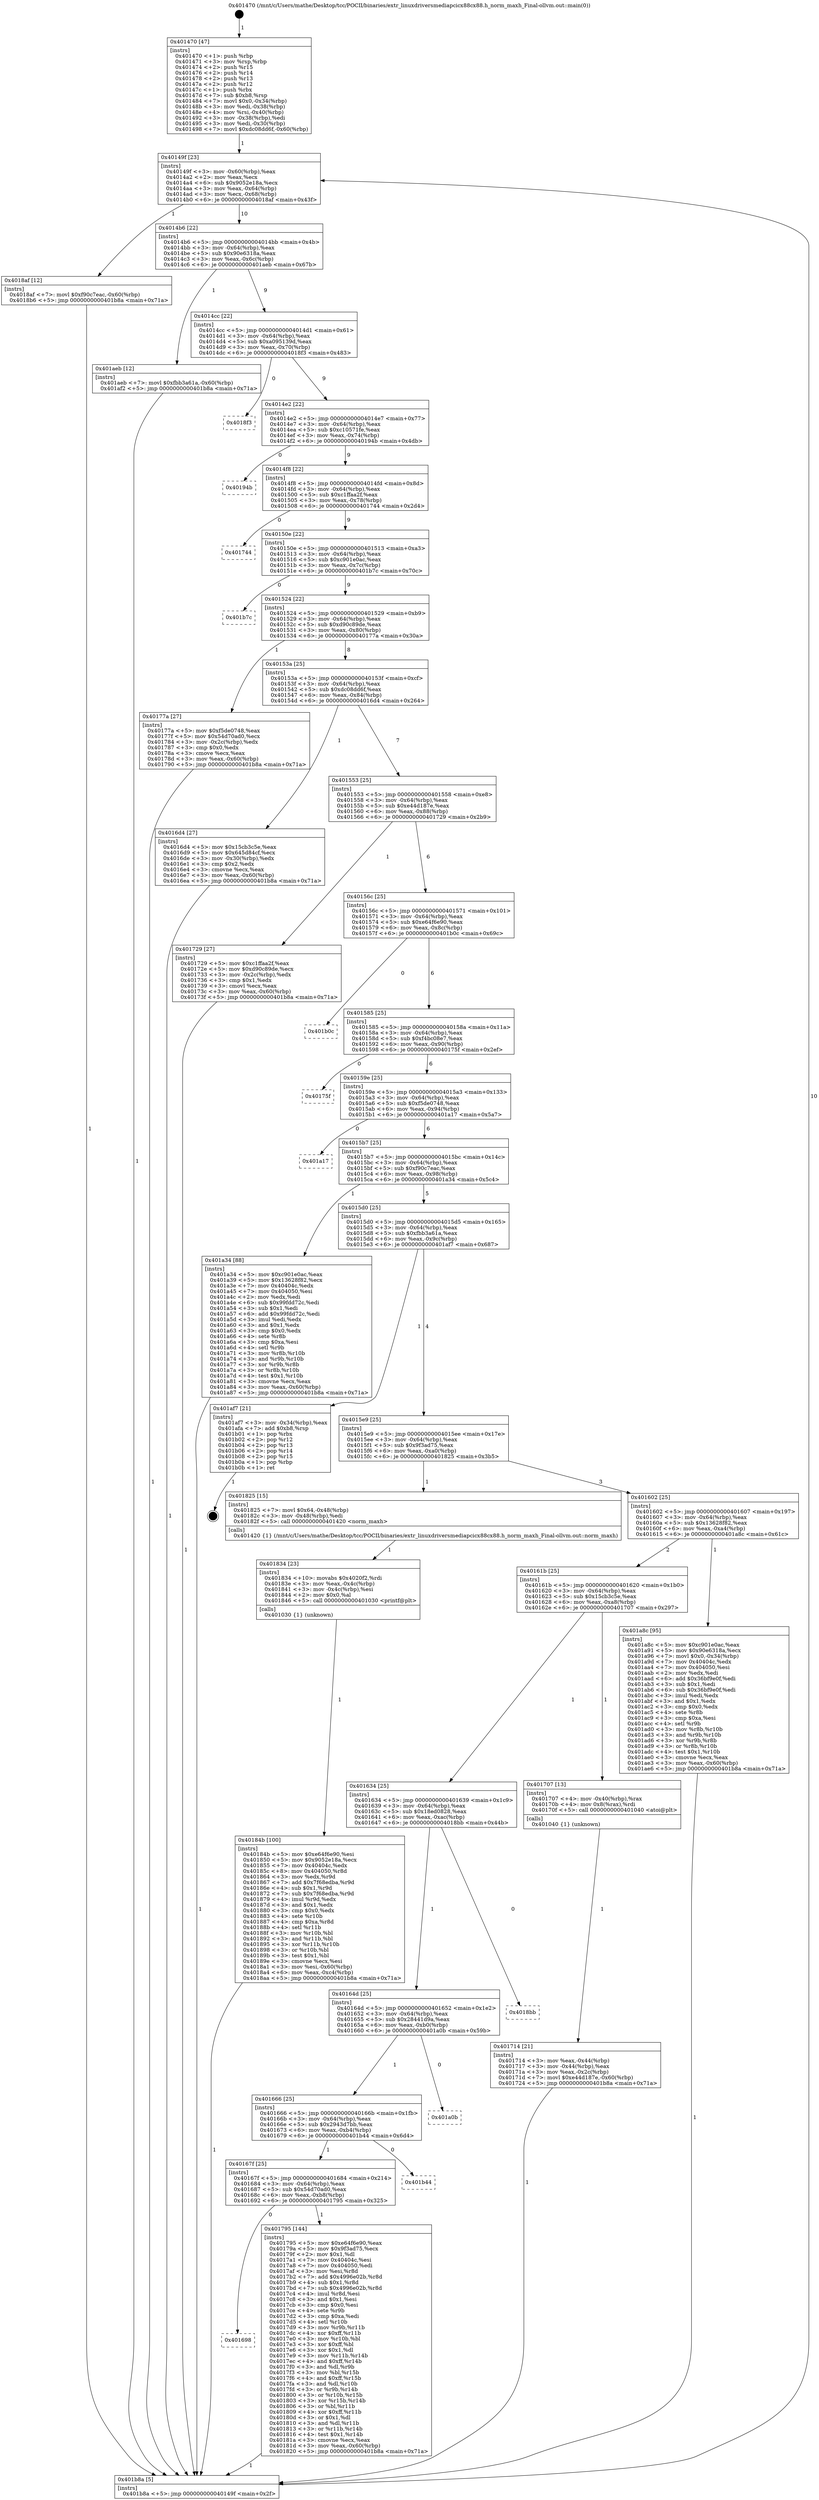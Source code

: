 digraph "0x401470" {
  label = "0x401470 (/mnt/c/Users/mathe/Desktop/tcc/POCII/binaries/extr_linuxdriversmediapcicx88cx88.h_norm_maxh_Final-ollvm.out::main(0))"
  labelloc = "t"
  node[shape=record]

  Entry [label="",width=0.3,height=0.3,shape=circle,fillcolor=black,style=filled]
  "0x40149f" [label="{
     0x40149f [23]\l
     | [instrs]\l
     &nbsp;&nbsp;0x40149f \<+3\>: mov -0x60(%rbp),%eax\l
     &nbsp;&nbsp;0x4014a2 \<+2\>: mov %eax,%ecx\l
     &nbsp;&nbsp;0x4014a4 \<+6\>: sub $0x9052e18a,%ecx\l
     &nbsp;&nbsp;0x4014aa \<+3\>: mov %eax,-0x64(%rbp)\l
     &nbsp;&nbsp;0x4014ad \<+3\>: mov %ecx,-0x68(%rbp)\l
     &nbsp;&nbsp;0x4014b0 \<+6\>: je 00000000004018af \<main+0x43f\>\l
  }"]
  "0x4018af" [label="{
     0x4018af [12]\l
     | [instrs]\l
     &nbsp;&nbsp;0x4018af \<+7\>: movl $0xf90c7eac,-0x60(%rbp)\l
     &nbsp;&nbsp;0x4018b6 \<+5\>: jmp 0000000000401b8a \<main+0x71a\>\l
  }"]
  "0x4014b6" [label="{
     0x4014b6 [22]\l
     | [instrs]\l
     &nbsp;&nbsp;0x4014b6 \<+5\>: jmp 00000000004014bb \<main+0x4b\>\l
     &nbsp;&nbsp;0x4014bb \<+3\>: mov -0x64(%rbp),%eax\l
     &nbsp;&nbsp;0x4014be \<+5\>: sub $0x90e6318a,%eax\l
     &nbsp;&nbsp;0x4014c3 \<+3\>: mov %eax,-0x6c(%rbp)\l
     &nbsp;&nbsp;0x4014c6 \<+6\>: je 0000000000401aeb \<main+0x67b\>\l
  }"]
  Exit [label="",width=0.3,height=0.3,shape=circle,fillcolor=black,style=filled,peripheries=2]
  "0x401aeb" [label="{
     0x401aeb [12]\l
     | [instrs]\l
     &nbsp;&nbsp;0x401aeb \<+7\>: movl $0xfbb3a61a,-0x60(%rbp)\l
     &nbsp;&nbsp;0x401af2 \<+5\>: jmp 0000000000401b8a \<main+0x71a\>\l
  }"]
  "0x4014cc" [label="{
     0x4014cc [22]\l
     | [instrs]\l
     &nbsp;&nbsp;0x4014cc \<+5\>: jmp 00000000004014d1 \<main+0x61\>\l
     &nbsp;&nbsp;0x4014d1 \<+3\>: mov -0x64(%rbp),%eax\l
     &nbsp;&nbsp;0x4014d4 \<+5\>: sub $0xa095139d,%eax\l
     &nbsp;&nbsp;0x4014d9 \<+3\>: mov %eax,-0x70(%rbp)\l
     &nbsp;&nbsp;0x4014dc \<+6\>: je 00000000004018f3 \<main+0x483\>\l
  }"]
  "0x40184b" [label="{
     0x40184b [100]\l
     | [instrs]\l
     &nbsp;&nbsp;0x40184b \<+5\>: mov $0xe64f6e90,%esi\l
     &nbsp;&nbsp;0x401850 \<+5\>: mov $0x9052e18a,%ecx\l
     &nbsp;&nbsp;0x401855 \<+7\>: mov 0x40404c,%edx\l
     &nbsp;&nbsp;0x40185c \<+8\>: mov 0x404050,%r8d\l
     &nbsp;&nbsp;0x401864 \<+3\>: mov %edx,%r9d\l
     &nbsp;&nbsp;0x401867 \<+7\>: add $0x7f68edba,%r9d\l
     &nbsp;&nbsp;0x40186e \<+4\>: sub $0x1,%r9d\l
     &nbsp;&nbsp;0x401872 \<+7\>: sub $0x7f68edba,%r9d\l
     &nbsp;&nbsp;0x401879 \<+4\>: imul %r9d,%edx\l
     &nbsp;&nbsp;0x40187d \<+3\>: and $0x1,%edx\l
     &nbsp;&nbsp;0x401880 \<+3\>: cmp $0x0,%edx\l
     &nbsp;&nbsp;0x401883 \<+4\>: sete %r10b\l
     &nbsp;&nbsp;0x401887 \<+4\>: cmp $0xa,%r8d\l
     &nbsp;&nbsp;0x40188b \<+4\>: setl %r11b\l
     &nbsp;&nbsp;0x40188f \<+3\>: mov %r10b,%bl\l
     &nbsp;&nbsp;0x401892 \<+3\>: and %r11b,%bl\l
     &nbsp;&nbsp;0x401895 \<+3\>: xor %r11b,%r10b\l
     &nbsp;&nbsp;0x401898 \<+3\>: or %r10b,%bl\l
     &nbsp;&nbsp;0x40189b \<+3\>: test $0x1,%bl\l
     &nbsp;&nbsp;0x40189e \<+3\>: cmovne %ecx,%esi\l
     &nbsp;&nbsp;0x4018a1 \<+3\>: mov %esi,-0x60(%rbp)\l
     &nbsp;&nbsp;0x4018a4 \<+6\>: mov %eax,-0xc4(%rbp)\l
     &nbsp;&nbsp;0x4018aa \<+5\>: jmp 0000000000401b8a \<main+0x71a\>\l
  }"]
  "0x4018f3" [label="{
     0x4018f3\l
  }", style=dashed]
  "0x4014e2" [label="{
     0x4014e2 [22]\l
     | [instrs]\l
     &nbsp;&nbsp;0x4014e2 \<+5\>: jmp 00000000004014e7 \<main+0x77\>\l
     &nbsp;&nbsp;0x4014e7 \<+3\>: mov -0x64(%rbp),%eax\l
     &nbsp;&nbsp;0x4014ea \<+5\>: sub $0xc10571fe,%eax\l
     &nbsp;&nbsp;0x4014ef \<+3\>: mov %eax,-0x74(%rbp)\l
     &nbsp;&nbsp;0x4014f2 \<+6\>: je 000000000040194b \<main+0x4db\>\l
  }"]
  "0x401834" [label="{
     0x401834 [23]\l
     | [instrs]\l
     &nbsp;&nbsp;0x401834 \<+10\>: movabs $0x4020f2,%rdi\l
     &nbsp;&nbsp;0x40183e \<+3\>: mov %eax,-0x4c(%rbp)\l
     &nbsp;&nbsp;0x401841 \<+3\>: mov -0x4c(%rbp),%esi\l
     &nbsp;&nbsp;0x401844 \<+2\>: mov $0x0,%al\l
     &nbsp;&nbsp;0x401846 \<+5\>: call 0000000000401030 \<printf@plt\>\l
     | [calls]\l
     &nbsp;&nbsp;0x401030 \{1\} (unknown)\l
  }"]
  "0x40194b" [label="{
     0x40194b\l
  }", style=dashed]
  "0x4014f8" [label="{
     0x4014f8 [22]\l
     | [instrs]\l
     &nbsp;&nbsp;0x4014f8 \<+5\>: jmp 00000000004014fd \<main+0x8d\>\l
     &nbsp;&nbsp;0x4014fd \<+3\>: mov -0x64(%rbp),%eax\l
     &nbsp;&nbsp;0x401500 \<+5\>: sub $0xc1ffaa2f,%eax\l
     &nbsp;&nbsp;0x401505 \<+3\>: mov %eax,-0x78(%rbp)\l
     &nbsp;&nbsp;0x401508 \<+6\>: je 0000000000401744 \<main+0x2d4\>\l
  }"]
  "0x401698" [label="{
     0x401698\l
  }", style=dashed]
  "0x401744" [label="{
     0x401744\l
  }", style=dashed]
  "0x40150e" [label="{
     0x40150e [22]\l
     | [instrs]\l
     &nbsp;&nbsp;0x40150e \<+5\>: jmp 0000000000401513 \<main+0xa3\>\l
     &nbsp;&nbsp;0x401513 \<+3\>: mov -0x64(%rbp),%eax\l
     &nbsp;&nbsp;0x401516 \<+5\>: sub $0xc901e0ac,%eax\l
     &nbsp;&nbsp;0x40151b \<+3\>: mov %eax,-0x7c(%rbp)\l
     &nbsp;&nbsp;0x40151e \<+6\>: je 0000000000401b7c \<main+0x70c\>\l
  }"]
  "0x401795" [label="{
     0x401795 [144]\l
     | [instrs]\l
     &nbsp;&nbsp;0x401795 \<+5\>: mov $0xe64f6e90,%eax\l
     &nbsp;&nbsp;0x40179a \<+5\>: mov $0x9f3ad75,%ecx\l
     &nbsp;&nbsp;0x40179f \<+2\>: mov $0x1,%dl\l
     &nbsp;&nbsp;0x4017a1 \<+7\>: mov 0x40404c,%esi\l
     &nbsp;&nbsp;0x4017a8 \<+7\>: mov 0x404050,%edi\l
     &nbsp;&nbsp;0x4017af \<+3\>: mov %esi,%r8d\l
     &nbsp;&nbsp;0x4017b2 \<+7\>: add $0x4996e02b,%r8d\l
     &nbsp;&nbsp;0x4017b9 \<+4\>: sub $0x1,%r8d\l
     &nbsp;&nbsp;0x4017bd \<+7\>: sub $0x4996e02b,%r8d\l
     &nbsp;&nbsp;0x4017c4 \<+4\>: imul %r8d,%esi\l
     &nbsp;&nbsp;0x4017c8 \<+3\>: and $0x1,%esi\l
     &nbsp;&nbsp;0x4017cb \<+3\>: cmp $0x0,%esi\l
     &nbsp;&nbsp;0x4017ce \<+4\>: sete %r9b\l
     &nbsp;&nbsp;0x4017d2 \<+3\>: cmp $0xa,%edi\l
     &nbsp;&nbsp;0x4017d5 \<+4\>: setl %r10b\l
     &nbsp;&nbsp;0x4017d9 \<+3\>: mov %r9b,%r11b\l
     &nbsp;&nbsp;0x4017dc \<+4\>: xor $0xff,%r11b\l
     &nbsp;&nbsp;0x4017e0 \<+3\>: mov %r10b,%bl\l
     &nbsp;&nbsp;0x4017e3 \<+3\>: xor $0xff,%bl\l
     &nbsp;&nbsp;0x4017e6 \<+3\>: xor $0x1,%dl\l
     &nbsp;&nbsp;0x4017e9 \<+3\>: mov %r11b,%r14b\l
     &nbsp;&nbsp;0x4017ec \<+4\>: and $0xff,%r14b\l
     &nbsp;&nbsp;0x4017f0 \<+3\>: and %dl,%r9b\l
     &nbsp;&nbsp;0x4017f3 \<+3\>: mov %bl,%r15b\l
     &nbsp;&nbsp;0x4017f6 \<+4\>: and $0xff,%r15b\l
     &nbsp;&nbsp;0x4017fa \<+3\>: and %dl,%r10b\l
     &nbsp;&nbsp;0x4017fd \<+3\>: or %r9b,%r14b\l
     &nbsp;&nbsp;0x401800 \<+3\>: or %r10b,%r15b\l
     &nbsp;&nbsp;0x401803 \<+3\>: xor %r15b,%r14b\l
     &nbsp;&nbsp;0x401806 \<+3\>: or %bl,%r11b\l
     &nbsp;&nbsp;0x401809 \<+4\>: xor $0xff,%r11b\l
     &nbsp;&nbsp;0x40180d \<+3\>: or $0x1,%dl\l
     &nbsp;&nbsp;0x401810 \<+3\>: and %dl,%r11b\l
     &nbsp;&nbsp;0x401813 \<+3\>: or %r11b,%r14b\l
     &nbsp;&nbsp;0x401816 \<+4\>: test $0x1,%r14b\l
     &nbsp;&nbsp;0x40181a \<+3\>: cmovne %ecx,%eax\l
     &nbsp;&nbsp;0x40181d \<+3\>: mov %eax,-0x60(%rbp)\l
     &nbsp;&nbsp;0x401820 \<+5\>: jmp 0000000000401b8a \<main+0x71a\>\l
  }"]
  "0x401b7c" [label="{
     0x401b7c\l
  }", style=dashed]
  "0x401524" [label="{
     0x401524 [22]\l
     | [instrs]\l
     &nbsp;&nbsp;0x401524 \<+5\>: jmp 0000000000401529 \<main+0xb9\>\l
     &nbsp;&nbsp;0x401529 \<+3\>: mov -0x64(%rbp),%eax\l
     &nbsp;&nbsp;0x40152c \<+5\>: sub $0xd90c89de,%eax\l
     &nbsp;&nbsp;0x401531 \<+3\>: mov %eax,-0x80(%rbp)\l
     &nbsp;&nbsp;0x401534 \<+6\>: je 000000000040177a \<main+0x30a\>\l
  }"]
  "0x40167f" [label="{
     0x40167f [25]\l
     | [instrs]\l
     &nbsp;&nbsp;0x40167f \<+5\>: jmp 0000000000401684 \<main+0x214\>\l
     &nbsp;&nbsp;0x401684 \<+3\>: mov -0x64(%rbp),%eax\l
     &nbsp;&nbsp;0x401687 \<+5\>: sub $0x54d70ad0,%eax\l
     &nbsp;&nbsp;0x40168c \<+6\>: mov %eax,-0xb8(%rbp)\l
     &nbsp;&nbsp;0x401692 \<+6\>: je 0000000000401795 \<main+0x325\>\l
  }"]
  "0x40177a" [label="{
     0x40177a [27]\l
     | [instrs]\l
     &nbsp;&nbsp;0x40177a \<+5\>: mov $0xf5de0748,%eax\l
     &nbsp;&nbsp;0x40177f \<+5\>: mov $0x54d70ad0,%ecx\l
     &nbsp;&nbsp;0x401784 \<+3\>: mov -0x2c(%rbp),%edx\l
     &nbsp;&nbsp;0x401787 \<+3\>: cmp $0x0,%edx\l
     &nbsp;&nbsp;0x40178a \<+3\>: cmove %ecx,%eax\l
     &nbsp;&nbsp;0x40178d \<+3\>: mov %eax,-0x60(%rbp)\l
     &nbsp;&nbsp;0x401790 \<+5\>: jmp 0000000000401b8a \<main+0x71a\>\l
  }"]
  "0x40153a" [label="{
     0x40153a [25]\l
     | [instrs]\l
     &nbsp;&nbsp;0x40153a \<+5\>: jmp 000000000040153f \<main+0xcf\>\l
     &nbsp;&nbsp;0x40153f \<+3\>: mov -0x64(%rbp),%eax\l
     &nbsp;&nbsp;0x401542 \<+5\>: sub $0xdc08dd6f,%eax\l
     &nbsp;&nbsp;0x401547 \<+6\>: mov %eax,-0x84(%rbp)\l
     &nbsp;&nbsp;0x40154d \<+6\>: je 00000000004016d4 \<main+0x264\>\l
  }"]
  "0x401b44" [label="{
     0x401b44\l
  }", style=dashed]
  "0x4016d4" [label="{
     0x4016d4 [27]\l
     | [instrs]\l
     &nbsp;&nbsp;0x4016d4 \<+5\>: mov $0x15cb3c5e,%eax\l
     &nbsp;&nbsp;0x4016d9 \<+5\>: mov $0x645d84cf,%ecx\l
     &nbsp;&nbsp;0x4016de \<+3\>: mov -0x30(%rbp),%edx\l
     &nbsp;&nbsp;0x4016e1 \<+3\>: cmp $0x2,%edx\l
     &nbsp;&nbsp;0x4016e4 \<+3\>: cmovne %ecx,%eax\l
     &nbsp;&nbsp;0x4016e7 \<+3\>: mov %eax,-0x60(%rbp)\l
     &nbsp;&nbsp;0x4016ea \<+5\>: jmp 0000000000401b8a \<main+0x71a\>\l
  }"]
  "0x401553" [label="{
     0x401553 [25]\l
     | [instrs]\l
     &nbsp;&nbsp;0x401553 \<+5\>: jmp 0000000000401558 \<main+0xe8\>\l
     &nbsp;&nbsp;0x401558 \<+3\>: mov -0x64(%rbp),%eax\l
     &nbsp;&nbsp;0x40155b \<+5\>: sub $0xe44d187e,%eax\l
     &nbsp;&nbsp;0x401560 \<+6\>: mov %eax,-0x88(%rbp)\l
     &nbsp;&nbsp;0x401566 \<+6\>: je 0000000000401729 \<main+0x2b9\>\l
  }"]
  "0x401b8a" [label="{
     0x401b8a [5]\l
     | [instrs]\l
     &nbsp;&nbsp;0x401b8a \<+5\>: jmp 000000000040149f \<main+0x2f\>\l
  }"]
  "0x401470" [label="{
     0x401470 [47]\l
     | [instrs]\l
     &nbsp;&nbsp;0x401470 \<+1\>: push %rbp\l
     &nbsp;&nbsp;0x401471 \<+3\>: mov %rsp,%rbp\l
     &nbsp;&nbsp;0x401474 \<+2\>: push %r15\l
     &nbsp;&nbsp;0x401476 \<+2\>: push %r14\l
     &nbsp;&nbsp;0x401478 \<+2\>: push %r13\l
     &nbsp;&nbsp;0x40147a \<+2\>: push %r12\l
     &nbsp;&nbsp;0x40147c \<+1\>: push %rbx\l
     &nbsp;&nbsp;0x40147d \<+7\>: sub $0xb8,%rsp\l
     &nbsp;&nbsp;0x401484 \<+7\>: movl $0x0,-0x34(%rbp)\l
     &nbsp;&nbsp;0x40148b \<+3\>: mov %edi,-0x38(%rbp)\l
     &nbsp;&nbsp;0x40148e \<+4\>: mov %rsi,-0x40(%rbp)\l
     &nbsp;&nbsp;0x401492 \<+3\>: mov -0x38(%rbp),%edi\l
     &nbsp;&nbsp;0x401495 \<+3\>: mov %edi,-0x30(%rbp)\l
     &nbsp;&nbsp;0x401498 \<+7\>: movl $0xdc08dd6f,-0x60(%rbp)\l
  }"]
  "0x401666" [label="{
     0x401666 [25]\l
     | [instrs]\l
     &nbsp;&nbsp;0x401666 \<+5\>: jmp 000000000040166b \<main+0x1fb\>\l
     &nbsp;&nbsp;0x40166b \<+3\>: mov -0x64(%rbp),%eax\l
     &nbsp;&nbsp;0x40166e \<+5\>: sub $0x2943d7bb,%eax\l
     &nbsp;&nbsp;0x401673 \<+6\>: mov %eax,-0xb4(%rbp)\l
     &nbsp;&nbsp;0x401679 \<+6\>: je 0000000000401b44 \<main+0x6d4\>\l
  }"]
  "0x401729" [label="{
     0x401729 [27]\l
     | [instrs]\l
     &nbsp;&nbsp;0x401729 \<+5\>: mov $0xc1ffaa2f,%eax\l
     &nbsp;&nbsp;0x40172e \<+5\>: mov $0xd90c89de,%ecx\l
     &nbsp;&nbsp;0x401733 \<+3\>: mov -0x2c(%rbp),%edx\l
     &nbsp;&nbsp;0x401736 \<+3\>: cmp $0x1,%edx\l
     &nbsp;&nbsp;0x401739 \<+3\>: cmovl %ecx,%eax\l
     &nbsp;&nbsp;0x40173c \<+3\>: mov %eax,-0x60(%rbp)\l
     &nbsp;&nbsp;0x40173f \<+5\>: jmp 0000000000401b8a \<main+0x71a\>\l
  }"]
  "0x40156c" [label="{
     0x40156c [25]\l
     | [instrs]\l
     &nbsp;&nbsp;0x40156c \<+5\>: jmp 0000000000401571 \<main+0x101\>\l
     &nbsp;&nbsp;0x401571 \<+3\>: mov -0x64(%rbp),%eax\l
     &nbsp;&nbsp;0x401574 \<+5\>: sub $0xe64f6e90,%eax\l
     &nbsp;&nbsp;0x401579 \<+6\>: mov %eax,-0x8c(%rbp)\l
     &nbsp;&nbsp;0x40157f \<+6\>: je 0000000000401b0c \<main+0x69c\>\l
  }"]
  "0x401a0b" [label="{
     0x401a0b\l
  }", style=dashed]
  "0x401b0c" [label="{
     0x401b0c\l
  }", style=dashed]
  "0x401585" [label="{
     0x401585 [25]\l
     | [instrs]\l
     &nbsp;&nbsp;0x401585 \<+5\>: jmp 000000000040158a \<main+0x11a\>\l
     &nbsp;&nbsp;0x40158a \<+3\>: mov -0x64(%rbp),%eax\l
     &nbsp;&nbsp;0x40158d \<+5\>: sub $0xf4bc08e7,%eax\l
     &nbsp;&nbsp;0x401592 \<+6\>: mov %eax,-0x90(%rbp)\l
     &nbsp;&nbsp;0x401598 \<+6\>: je 000000000040175f \<main+0x2ef\>\l
  }"]
  "0x40164d" [label="{
     0x40164d [25]\l
     | [instrs]\l
     &nbsp;&nbsp;0x40164d \<+5\>: jmp 0000000000401652 \<main+0x1e2\>\l
     &nbsp;&nbsp;0x401652 \<+3\>: mov -0x64(%rbp),%eax\l
     &nbsp;&nbsp;0x401655 \<+5\>: sub $0x28441d9a,%eax\l
     &nbsp;&nbsp;0x40165a \<+6\>: mov %eax,-0xb0(%rbp)\l
     &nbsp;&nbsp;0x401660 \<+6\>: je 0000000000401a0b \<main+0x59b\>\l
  }"]
  "0x40175f" [label="{
     0x40175f\l
  }", style=dashed]
  "0x40159e" [label="{
     0x40159e [25]\l
     | [instrs]\l
     &nbsp;&nbsp;0x40159e \<+5\>: jmp 00000000004015a3 \<main+0x133\>\l
     &nbsp;&nbsp;0x4015a3 \<+3\>: mov -0x64(%rbp),%eax\l
     &nbsp;&nbsp;0x4015a6 \<+5\>: sub $0xf5de0748,%eax\l
     &nbsp;&nbsp;0x4015ab \<+6\>: mov %eax,-0x94(%rbp)\l
     &nbsp;&nbsp;0x4015b1 \<+6\>: je 0000000000401a17 \<main+0x5a7\>\l
  }"]
  "0x4018bb" [label="{
     0x4018bb\l
  }", style=dashed]
  "0x401a17" [label="{
     0x401a17\l
  }", style=dashed]
  "0x4015b7" [label="{
     0x4015b7 [25]\l
     | [instrs]\l
     &nbsp;&nbsp;0x4015b7 \<+5\>: jmp 00000000004015bc \<main+0x14c\>\l
     &nbsp;&nbsp;0x4015bc \<+3\>: mov -0x64(%rbp),%eax\l
     &nbsp;&nbsp;0x4015bf \<+5\>: sub $0xf90c7eac,%eax\l
     &nbsp;&nbsp;0x4015c4 \<+6\>: mov %eax,-0x98(%rbp)\l
     &nbsp;&nbsp;0x4015ca \<+6\>: je 0000000000401a34 \<main+0x5c4\>\l
  }"]
  "0x401714" [label="{
     0x401714 [21]\l
     | [instrs]\l
     &nbsp;&nbsp;0x401714 \<+3\>: mov %eax,-0x44(%rbp)\l
     &nbsp;&nbsp;0x401717 \<+3\>: mov -0x44(%rbp),%eax\l
     &nbsp;&nbsp;0x40171a \<+3\>: mov %eax,-0x2c(%rbp)\l
     &nbsp;&nbsp;0x40171d \<+7\>: movl $0xe44d187e,-0x60(%rbp)\l
     &nbsp;&nbsp;0x401724 \<+5\>: jmp 0000000000401b8a \<main+0x71a\>\l
  }"]
  "0x401a34" [label="{
     0x401a34 [88]\l
     | [instrs]\l
     &nbsp;&nbsp;0x401a34 \<+5\>: mov $0xc901e0ac,%eax\l
     &nbsp;&nbsp;0x401a39 \<+5\>: mov $0x13628f82,%ecx\l
     &nbsp;&nbsp;0x401a3e \<+7\>: mov 0x40404c,%edx\l
     &nbsp;&nbsp;0x401a45 \<+7\>: mov 0x404050,%esi\l
     &nbsp;&nbsp;0x401a4c \<+2\>: mov %edx,%edi\l
     &nbsp;&nbsp;0x401a4e \<+6\>: sub $0x99fdd72c,%edi\l
     &nbsp;&nbsp;0x401a54 \<+3\>: sub $0x1,%edi\l
     &nbsp;&nbsp;0x401a57 \<+6\>: add $0x99fdd72c,%edi\l
     &nbsp;&nbsp;0x401a5d \<+3\>: imul %edi,%edx\l
     &nbsp;&nbsp;0x401a60 \<+3\>: and $0x1,%edx\l
     &nbsp;&nbsp;0x401a63 \<+3\>: cmp $0x0,%edx\l
     &nbsp;&nbsp;0x401a66 \<+4\>: sete %r8b\l
     &nbsp;&nbsp;0x401a6a \<+3\>: cmp $0xa,%esi\l
     &nbsp;&nbsp;0x401a6d \<+4\>: setl %r9b\l
     &nbsp;&nbsp;0x401a71 \<+3\>: mov %r8b,%r10b\l
     &nbsp;&nbsp;0x401a74 \<+3\>: and %r9b,%r10b\l
     &nbsp;&nbsp;0x401a77 \<+3\>: xor %r9b,%r8b\l
     &nbsp;&nbsp;0x401a7a \<+3\>: or %r8b,%r10b\l
     &nbsp;&nbsp;0x401a7d \<+4\>: test $0x1,%r10b\l
     &nbsp;&nbsp;0x401a81 \<+3\>: cmovne %ecx,%eax\l
     &nbsp;&nbsp;0x401a84 \<+3\>: mov %eax,-0x60(%rbp)\l
     &nbsp;&nbsp;0x401a87 \<+5\>: jmp 0000000000401b8a \<main+0x71a\>\l
  }"]
  "0x4015d0" [label="{
     0x4015d0 [25]\l
     | [instrs]\l
     &nbsp;&nbsp;0x4015d0 \<+5\>: jmp 00000000004015d5 \<main+0x165\>\l
     &nbsp;&nbsp;0x4015d5 \<+3\>: mov -0x64(%rbp),%eax\l
     &nbsp;&nbsp;0x4015d8 \<+5\>: sub $0xfbb3a61a,%eax\l
     &nbsp;&nbsp;0x4015dd \<+6\>: mov %eax,-0x9c(%rbp)\l
     &nbsp;&nbsp;0x4015e3 \<+6\>: je 0000000000401af7 \<main+0x687\>\l
  }"]
  "0x401634" [label="{
     0x401634 [25]\l
     | [instrs]\l
     &nbsp;&nbsp;0x401634 \<+5\>: jmp 0000000000401639 \<main+0x1c9\>\l
     &nbsp;&nbsp;0x401639 \<+3\>: mov -0x64(%rbp),%eax\l
     &nbsp;&nbsp;0x40163c \<+5\>: sub $0x18ed0828,%eax\l
     &nbsp;&nbsp;0x401641 \<+6\>: mov %eax,-0xac(%rbp)\l
     &nbsp;&nbsp;0x401647 \<+6\>: je 00000000004018bb \<main+0x44b\>\l
  }"]
  "0x401af7" [label="{
     0x401af7 [21]\l
     | [instrs]\l
     &nbsp;&nbsp;0x401af7 \<+3\>: mov -0x34(%rbp),%eax\l
     &nbsp;&nbsp;0x401afa \<+7\>: add $0xb8,%rsp\l
     &nbsp;&nbsp;0x401b01 \<+1\>: pop %rbx\l
     &nbsp;&nbsp;0x401b02 \<+2\>: pop %r12\l
     &nbsp;&nbsp;0x401b04 \<+2\>: pop %r13\l
     &nbsp;&nbsp;0x401b06 \<+2\>: pop %r14\l
     &nbsp;&nbsp;0x401b08 \<+2\>: pop %r15\l
     &nbsp;&nbsp;0x401b0a \<+1\>: pop %rbp\l
     &nbsp;&nbsp;0x401b0b \<+1\>: ret\l
  }"]
  "0x4015e9" [label="{
     0x4015e9 [25]\l
     | [instrs]\l
     &nbsp;&nbsp;0x4015e9 \<+5\>: jmp 00000000004015ee \<main+0x17e\>\l
     &nbsp;&nbsp;0x4015ee \<+3\>: mov -0x64(%rbp),%eax\l
     &nbsp;&nbsp;0x4015f1 \<+5\>: sub $0x9f3ad75,%eax\l
     &nbsp;&nbsp;0x4015f6 \<+6\>: mov %eax,-0xa0(%rbp)\l
     &nbsp;&nbsp;0x4015fc \<+6\>: je 0000000000401825 \<main+0x3b5\>\l
  }"]
  "0x401707" [label="{
     0x401707 [13]\l
     | [instrs]\l
     &nbsp;&nbsp;0x401707 \<+4\>: mov -0x40(%rbp),%rax\l
     &nbsp;&nbsp;0x40170b \<+4\>: mov 0x8(%rax),%rdi\l
     &nbsp;&nbsp;0x40170f \<+5\>: call 0000000000401040 \<atoi@plt\>\l
     | [calls]\l
     &nbsp;&nbsp;0x401040 \{1\} (unknown)\l
  }"]
  "0x401825" [label="{
     0x401825 [15]\l
     | [instrs]\l
     &nbsp;&nbsp;0x401825 \<+7\>: movl $0x64,-0x48(%rbp)\l
     &nbsp;&nbsp;0x40182c \<+3\>: mov -0x48(%rbp),%edi\l
     &nbsp;&nbsp;0x40182f \<+5\>: call 0000000000401420 \<norm_maxh\>\l
     | [calls]\l
     &nbsp;&nbsp;0x401420 \{1\} (/mnt/c/Users/mathe/Desktop/tcc/POCII/binaries/extr_linuxdriversmediapcicx88cx88.h_norm_maxh_Final-ollvm.out::norm_maxh)\l
  }"]
  "0x401602" [label="{
     0x401602 [25]\l
     | [instrs]\l
     &nbsp;&nbsp;0x401602 \<+5\>: jmp 0000000000401607 \<main+0x197\>\l
     &nbsp;&nbsp;0x401607 \<+3\>: mov -0x64(%rbp),%eax\l
     &nbsp;&nbsp;0x40160a \<+5\>: sub $0x13628f82,%eax\l
     &nbsp;&nbsp;0x40160f \<+6\>: mov %eax,-0xa4(%rbp)\l
     &nbsp;&nbsp;0x401615 \<+6\>: je 0000000000401a8c \<main+0x61c\>\l
  }"]
  "0x40161b" [label="{
     0x40161b [25]\l
     | [instrs]\l
     &nbsp;&nbsp;0x40161b \<+5\>: jmp 0000000000401620 \<main+0x1b0\>\l
     &nbsp;&nbsp;0x401620 \<+3\>: mov -0x64(%rbp),%eax\l
     &nbsp;&nbsp;0x401623 \<+5\>: sub $0x15cb3c5e,%eax\l
     &nbsp;&nbsp;0x401628 \<+6\>: mov %eax,-0xa8(%rbp)\l
     &nbsp;&nbsp;0x40162e \<+6\>: je 0000000000401707 \<main+0x297\>\l
  }"]
  "0x401a8c" [label="{
     0x401a8c [95]\l
     | [instrs]\l
     &nbsp;&nbsp;0x401a8c \<+5\>: mov $0xc901e0ac,%eax\l
     &nbsp;&nbsp;0x401a91 \<+5\>: mov $0x90e6318a,%ecx\l
     &nbsp;&nbsp;0x401a96 \<+7\>: movl $0x0,-0x34(%rbp)\l
     &nbsp;&nbsp;0x401a9d \<+7\>: mov 0x40404c,%edx\l
     &nbsp;&nbsp;0x401aa4 \<+7\>: mov 0x404050,%esi\l
     &nbsp;&nbsp;0x401aab \<+2\>: mov %edx,%edi\l
     &nbsp;&nbsp;0x401aad \<+6\>: add $0x36bf9e0f,%edi\l
     &nbsp;&nbsp;0x401ab3 \<+3\>: sub $0x1,%edi\l
     &nbsp;&nbsp;0x401ab6 \<+6\>: sub $0x36bf9e0f,%edi\l
     &nbsp;&nbsp;0x401abc \<+3\>: imul %edi,%edx\l
     &nbsp;&nbsp;0x401abf \<+3\>: and $0x1,%edx\l
     &nbsp;&nbsp;0x401ac2 \<+3\>: cmp $0x0,%edx\l
     &nbsp;&nbsp;0x401ac5 \<+4\>: sete %r8b\l
     &nbsp;&nbsp;0x401ac9 \<+3\>: cmp $0xa,%esi\l
     &nbsp;&nbsp;0x401acc \<+4\>: setl %r9b\l
     &nbsp;&nbsp;0x401ad0 \<+3\>: mov %r8b,%r10b\l
     &nbsp;&nbsp;0x401ad3 \<+3\>: and %r9b,%r10b\l
     &nbsp;&nbsp;0x401ad6 \<+3\>: xor %r9b,%r8b\l
     &nbsp;&nbsp;0x401ad9 \<+3\>: or %r8b,%r10b\l
     &nbsp;&nbsp;0x401adc \<+4\>: test $0x1,%r10b\l
     &nbsp;&nbsp;0x401ae0 \<+3\>: cmovne %ecx,%eax\l
     &nbsp;&nbsp;0x401ae3 \<+3\>: mov %eax,-0x60(%rbp)\l
     &nbsp;&nbsp;0x401ae6 \<+5\>: jmp 0000000000401b8a \<main+0x71a\>\l
  }"]
  Entry -> "0x401470" [label=" 1"]
  "0x40149f" -> "0x4018af" [label=" 1"]
  "0x40149f" -> "0x4014b6" [label=" 10"]
  "0x401af7" -> Exit [label=" 1"]
  "0x4014b6" -> "0x401aeb" [label=" 1"]
  "0x4014b6" -> "0x4014cc" [label=" 9"]
  "0x401aeb" -> "0x401b8a" [label=" 1"]
  "0x4014cc" -> "0x4018f3" [label=" 0"]
  "0x4014cc" -> "0x4014e2" [label=" 9"]
  "0x401a8c" -> "0x401b8a" [label=" 1"]
  "0x4014e2" -> "0x40194b" [label=" 0"]
  "0x4014e2" -> "0x4014f8" [label=" 9"]
  "0x401a34" -> "0x401b8a" [label=" 1"]
  "0x4014f8" -> "0x401744" [label=" 0"]
  "0x4014f8" -> "0x40150e" [label=" 9"]
  "0x4018af" -> "0x401b8a" [label=" 1"]
  "0x40150e" -> "0x401b7c" [label=" 0"]
  "0x40150e" -> "0x401524" [label=" 9"]
  "0x40184b" -> "0x401b8a" [label=" 1"]
  "0x401524" -> "0x40177a" [label=" 1"]
  "0x401524" -> "0x40153a" [label=" 8"]
  "0x401825" -> "0x401834" [label=" 1"]
  "0x40153a" -> "0x4016d4" [label=" 1"]
  "0x40153a" -> "0x401553" [label=" 7"]
  "0x4016d4" -> "0x401b8a" [label=" 1"]
  "0x401470" -> "0x40149f" [label=" 1"]
  "0x401b8a" -> "0x40149f" [label=" 10"]
  "0x401795" -> "0x401b8a" [label=" 1"]
  "0x401553" -> "0x401729" [label=" 1"]
  "0x401553" -> "0x40156c" [label=" 6"]
  "0x40167f" -> "0x401795" [label=" 1"]
  "0x40156c" -> "0x401b0c" [label=" 0"]
  "0x40156c" -> "0x401585" [label=" 6"]
  "0x401834" -> "0x40184b" [label=" 1"]
  "0x401585" -> "0x40175f" [label=" 0"]
  "0x401585" -> "0x40159e" [label=" 6"]
  "0x401666" -> "0x401b44" [label=" 0"]
  "0x40159e" -> "0x401a17" [label=" 0"]
  "0x40159e" -> "0x4015b7" [label=" 6"]
  "0x40167f" -> "0x401698" [label=" 0"]
  "0x4015b7" -> "0x401a34" [label=" 1"]
  "0x4015b7" -> "0x4015d0" [label=" 5"]
  "0x40164d" -> "0x401a0b" [label=" 0"]
  "0x4015d0" -> "0x401af7" [label=" 1"]
  "0x4015d0" -> "0x4015e9" [label=" 4"]
  "0x401666" -> "0x40167f" [label=" 1"]
  "0x4015e9" -> "0x401825" [label=" 1"]
  "0x4015e9" -> "0x401602" [label=" 3"]
  "0x401634" -> "0x40164d" [label=" 1"]
  "0x401602" -> "0x401a8c" [label=" 1"]
  "0x401602" -> "0x40161b" [label=" 2"]
  "0x401634" -> "0x4018bb" [label=" 0"]
  "0x40161b" -> "0x401707" [label=" 1"]
  "0x40161b" -> "0x401634" [label=" 1"]
  "0x401707" -> "0x401714" [label=" 1"]
  "0x401714" -> "0x401b8a" [label=" 1"]
  "0x401729" -> "0x401b8a" [label=" 1"]
  "0x40177a" -> "0x401b8a" [label=" 1"]
  "0x40164d" -> "0x401666" [label=" 1"]
}
